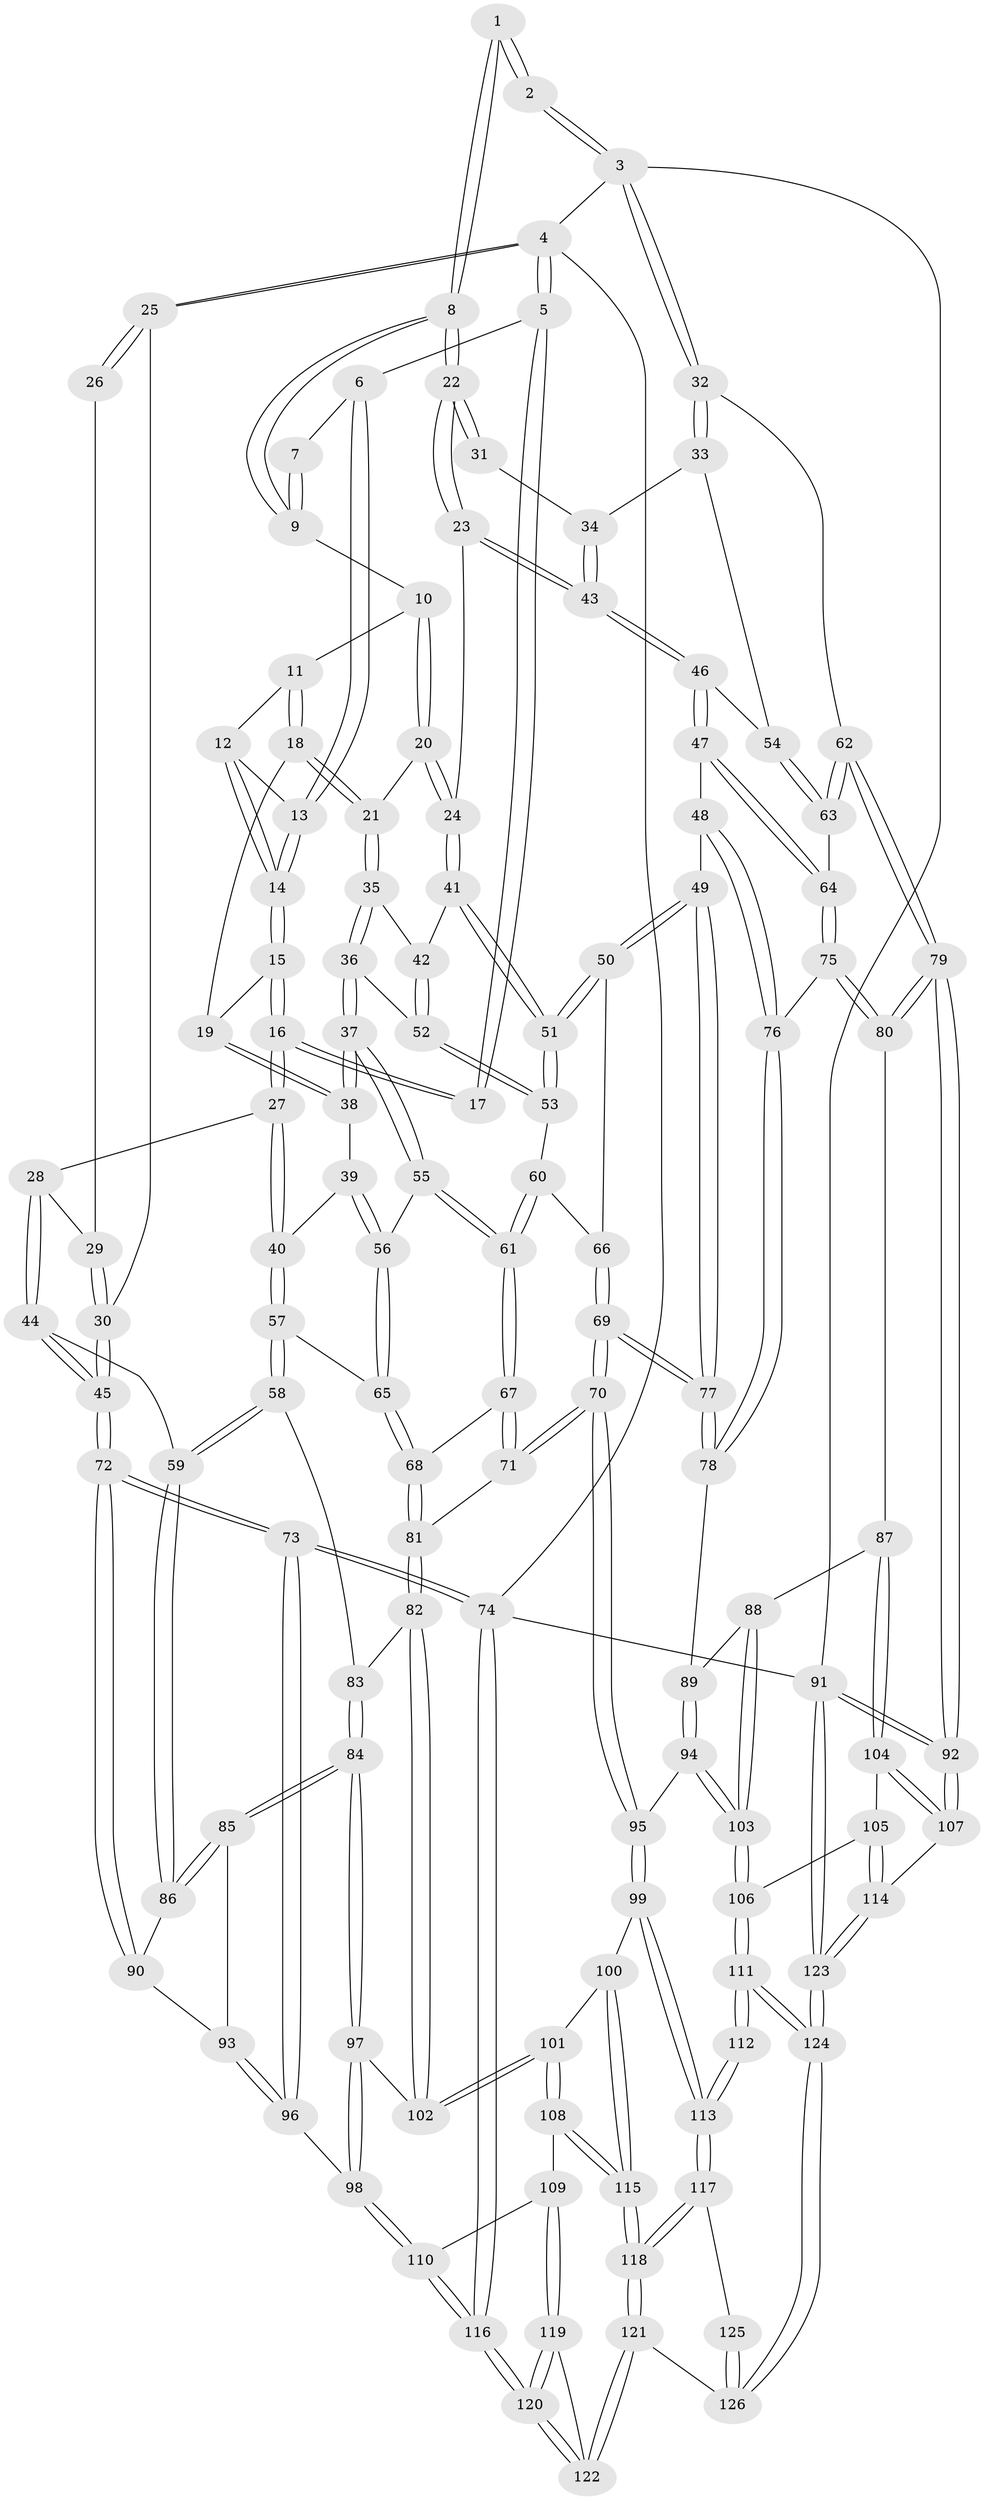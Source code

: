 // coarse degree distribution, {4: 0.4864864864864865, 6: 0.0945945945945946, 8: 0.013513513513513514, 3: 0.14864864864864866, 5: 0.25675675675675674}
// Generated by graph-tools (version 1.1) at 2025/24/03/03/25 07:24:38]
// undirected, 126 vertices, 312 edges
graph export_dot {
graph [start="1"]
  node [color=gray90,style=filled];
  1 [pos="+0.8342762013563041+0"];
  2 [pos="+1+0"];
  3 [pos="+1+0"];
  4 [pos="+0+0"];
  5 [pos="+0.2403033244624171+0"];
  6 [pos="+0.31282733907488286+0"];
  7 [pos="+0.5262607212770458+0"];
  8 [pos="+0.6816408956367072+0.16402454374864944"];
  9 [pos="+0.5556380693964614+0.06357232883136463"];
  10 [pos="+0.5052660947032691+0.08331760954381302"];
  11 [pos="+0.4896310515498282+0.08763262975652747"];
  12 [pos="+0.4475214417543914+0.06620425765010757"];
  13 [pos="+0.4088186421019198+0.028881781012287392"];
  14 [pos="+0.3282515692328209+0.15392788954005132"];
  15 [pos="+0.31170643237094214+0.17332652900448822"];
  16 [pos="+0.2820494111216392+0.16812688781064508"];
  17 [pos="+0.20206302932804598+0.0029993180373486484"];
  18 [pos="+0.42320216581740094+0.1847515378105386"];
  19 [pos="+0.3194503016085458+0.17722834650625247"];
  20 [pos="+0.5095563401286761+0.21953625231714352"];
  21 [pos="+0.4753577071885024+0.23062734011577982"];
  22 [pos="+0.6820667217965545+0.16521788353177932"];
  23 [pos="+0.6822293965880303+0.17584407214665884"];
  24 [pos="+0.6723036436391948+0.18932617658723747"];
  25 [pos="+0+0.09947292801262064"];
  26 [pos="+0.11770248403358519+0.06365371582477977"];
  27 [pos="+0.19474621824461008+0.27903295098275566"];
  28 [pos="+0.11790775273226027+0.25112796935824994"];
  29 [pos="+0.07962657481784684+0.1909782033214873"];
  30 [pos="+0+0.12755857765746034"];
  31 [pos="+0.8982206040753073+0.07459946734227799"];
  32 [pos="+1+0.13886872698374275"];
  33 [pos="+1+0.18298903657192936"];
  34 [pos="+0.897864709199275+0.23270151982905457"];
  35 [pos="+0.4722889369112547+0.26946084248007396"];
  36 [pos="+0.4596153367002897+0.3091574623927933"];
  37 [pos="+0.4185958317991958+0.34272081188294956"];
  38 [pos="+0.37979837692310764+0.32004927408399936"];
  39 [pos="+0.30147418686830657+0.34701595792128886"];
  40 [pos="+0.2039919351982358+0.3419589340729615"];
  41 [pos="+0.6508200045025966+0.2706312047839855"];
  42 [pos="+0.5916043220203144+0.306655693961577"];
  43 [pos="+0.8541803677915013+0.27361635077044033"];
  44 [pos="+0+0.39355116192932166"];
  45 [pos="+0+0.38864394087425236"];
  46 [pos="+0.8639601603861388+0.3254245699965539"];
  47 [pos="+0.8237590515597751+0.41744826164579957"];
  48 [pos="+0.7816417558029511+0.4395739091024984"];
  49 [pos="+0.7014972502200376+0.4415118018303278"];
  50 [pos="+0.6988104179594733+0.4379201343069309"];
  51 [pos="+0.6915351775006162+0.4252379526565303"];
  52 [pos="+0.544704226550346+0.3531935318458285"];
  53 [pos="+0.5443550345296038+0.38651740061693013"];
  54 [pos="+0.9132234534474165+0.33873599196528964"];
  55 [pos="+0.4197842033982754+0.40520737733444867"];
  56 [pos="+0.36555301564743103+0.4289005299425808"];
  57 [pos="+0.18588316277755337+0.41413596184194074"];
  58 [pos="+0.12235598622875378+0.45709509917714497"];
  59 [pos="+0.08949317432450629+0.46514921521662644"];
  60 [pos="+0.5184851694534737+0.42610392025452654"];
  61 [pos="+0.45597163272730895+0.4371271004482685"];
  62 [pos="+1+0.35618925852475"];
  63 [pos="+1+0.3795070521587527"];
  64 [pos="+0.92705563029602+0.49453090232795366"];
  65 [pos="+0.2983856880784086+0.4881914123456108"];
  66 [pos="+0.532788367298973+0.44125943711565585"];
  67 [pos="+0.4559441216763159+0.4377749871522544"];
  68 [pos="+0.33411558138457464+0.596106095278901"];
  69 [pos="+0.6114414480382174+0.5974221403547172"];
  70 [pos="+0.5734056566276919+0.6531265823527347"];
  71 [pos="+0.5043939855783575+0.6290612454754331"];
  72 [pos="+0+0.6520588894359496"];
  73 [pos="+0+0.7948998326936672"];
  74 [pos="+0+1"];
  75 [pos="+0.9438488072278762+0.5286619736084928"];
  76 [pos="+0.8052322967553975+0.5498286190084214"];
  77 [pos="+0.6173098315534552+0.592343834729457"];
  78 [pos="+0.8030595626962512+0.601954979161224"];
  79 [pos="+1+0.6436253526403471"];
  80 [pos="+1+0.6284728416800777"];
  81 [pos="+0.338576314503325+0.626663813254953"];
  82 [pos="+0.32244675926506505+0.6428252224502854"];
  83 [pos="+0.16478196035004467+0.5337623770329776"];
  84 [pos="+0.16861256654244797+0.6865438469015341"];
  85 [pos="+0.11704498792441834+0.6630187566559326"];
  86 [pos="+0.07713220830496237+0.5610603631318228"];
  87 [pos="+0.9158430517136907+0.6757339808302565"];
  88 [pos="+0.9000793037453656+0.6698176665303616"];
  89 [pos="+0.8312251941207677+0.6348899951219357"];
  90 [pos="+0+0.6178946670150349"];
  91 [pos="+1+1"];
  92 [pos="+1+0.9397603410802919"];
  93 [pos="+0.08505857189707001+0.671022793185035"];
  94 [pos="+0.6274947313804803+0.7592671230701116"];
  95 [pos="+0.5955614876634898+0.7262581910521447"];
  96 [pos="+0+0.788463907393004"];
  97 [pos="+0.18977533897813098+0.7029434990579837"];
  98 [pos="+0.06981815567027234+0.8259010199173598"];
  99 [pos="+0.3977349993925999+0.858298260769924"];
  100 [pos="+0.371563454138448+0.8368163764444672"];
  101 [pos="+0.28429545276240975+0.7508457090978364"];
  102 [pos="+0.2735609290727805+0.7129624358460397"];
  103 [pos="+0.6377097504903783+0.7751361970252348"];
  104 [pos="+0.877564983174106+0.7781163933169962"];
  105 [pos="+0.7883303270285267+0.8323920080208896"];
  106 [pos="+0.6703637101873464+0.8366374748394027"];
  107 [pos="+0.9820862950534821+0.8971926736575939"];
  108 [pos="+0.19972991583297195+0.8926270245571789"];
  109 [pos="+0.1570835933372261+0.8995200223395907"];
  110 [pos="+0.10302849538402463+0.876036559149237"];
  111 [pos="+0.6622998952178738+0.8752155211814485"];
  112 [pos="+0.6236778681048614+0.8895517434144157"];
  113 [pos="+0.40254534530113945+0.8929516475232394"];
  114 [pos="+0.8790959735473783+0.96026013498857"];
  115 [pos="+0.23711989328267327+0.935948608979643"];
  116 [pos="+0+1"];
  117 [pos="+0.40273214464961316+0.9499893387718151"];
  118 [pos="+0.35290564747513864+1"];
  119 [pos="+0.15640496064372245+0.9030835720329646"];
  120 [pos="+0+1"];
  121 [pos="+0.35304279471593975+1"];
  122 [pos="+0.2134974802143743+1"];
  123 [pos="+0.7582223449407625+1"];
  124 [pos="+0.7170524513773706+1"];
  125 [pos="+0.5327413196974353+0.9378355956627663"];
  126 [pos="+0.5367385340035226+1"];
  1 -- 2;
  1 -- 2;
  1 -- 8;
  1 -- 8;
  2 -- 3;
  2 -- 3;
  3 -- 4;
  3 -- 32;
  3 -- 32;
  3 -- 91;
  4 -- 5;
  4 -- 5;
  4 -- 25;
  4 -- 25;
  4 -- 74;
  5 -- 6;
  5 -- 17;
  5 -- 17;
  6 -- 7;
  6 -- 13;
  6 -- 13;
  7 -- 9;
  7 -- 9;
  8 -- 9;
  8 -- 9;
  8 -- 22;
  8 -- 22;
  9 -- 10;
  10 -- 11;
  10 -- 20;
  10 -- 20;
  11 -- 12;
  11 -- 18;
  11 -- 18;
  12 -- 13;
  12 -- 14;
  12 -- 14;
  13 -- 14;
  13 -- 14;
  14 -- 15;
  14 -- 15;
  15 -- 16;
  15 -- 16;
  15 -- 19;
  16 -- 17;
  16 -- 17;
  16 -- 27;
  16 -- 27;
  18 -- 19;
  18 -- 21;
  18 -- 21;
  19 -- 38;
  19 -- 38;
  20 -- 21;
  20 -- 24;
  20 -- 24;
  21 -- 35;
  21 -- 35;
  22 -- 23;
  22 -- 23;
  22 -- 31;
  22 -- 31;
  23 -- 24;
  23 -- 43;
  23 -- 43;
  24 -- 41;
  24 -- 41;
  25 -- 26;
  25 -- 26;
  25 -- 30;
  26 -- 29;
  27 -- 28;
  27 -- 40;
  27 -- 40;
  28 -- 29;
  28 -- 44;
  28 -- 44;
  29 -- 30;
  29 -- 30;
  30 -- 45;
  30 -- 45;
  31 -- 34;
  32 -- 33;
  32 -- 33;
  32 -- 62;
  33 -- 34;
  33 -- 54;
  34 -- 43;
  34 -- 43;
  35 -- 36;
  35 -- 36;
  35 -- 42;
  36 -- 37;
  36 -- 37;
  36 -- 52;
  37 -- 38;
  37 -- 38;
  37 -- 55;
  37 -- 55;
  38 -- 39;
  39 -- 40;
  39 -- 56;
  39 -- 56;
  40 -- 57;
  40 -- 57;
  41 -- 42;
  41 -- 51;
  41 -- 51;
  42 -- 52;
  42 -- 52;
  43 -- 46;
  43 -- 46;
  44 -- 45;
  44 -- 45;
  44 -- 59;
  45 -- 72;
  45 -- 72;
  46 -- 47;
  46 -- 47;
  46 -- 54;
  47 -- 48;
  47 -- 64;
  47 -- 64;
  48 -- 49;
  48 -- 76;
  48 -- 76;
  49 -- 50;
  49 -- 50;
  49 -- 77;
  49 -- 77;
  50 -- 51;
  50 -- 51;
  50 -- 66;
  51 -- 53;
  51 -- 53;
  52 -- 53;
  52 -- 53;
  53 -- 60;
  54 -- 63;
  54 -- 63;
  55 -- 56;
  55 -- 61;
  55 -- 61;
  56 -- 65;
  56 -- 65;
  57 -- 58;
  57 -- 58;
  57 -- 65;
  58 -- 59;
  58 -- 59;
  58 -- 83;
  59 -- 86;
  59 -- 86;
  60 -- 61;
  60 -- 61;
  60 -- 66;
  61 -- 67;
  61 -- 67;
  62 -- 63;
  62 -- 63;
  62 -- 79;
  62 -- 79;
  63 -- 64;
  64 -- 75;
  64 -- 75;
  65 -- 68;
  65 -- 68;
  66 -- 69;
  66 -- 69;
  67 -- 68;
  67 -- 71;
  67 -- 71;
  68 -- 81;
  68 -- 81;
  69 -- 70;
  69 -- 70;
  69 -- 77;
  69 -- 77;
  70 -- 71;
  70 -- 71;
  70 -- 95;
  70 -- 95;
  71 -- 81;
  72 -- 73;
  72 -- 73;
  72 -- 90;
  72 -- 90;
  73 -- 74;
  73 -- 74;
  73 -- 96;
  73 -- 96;
  74 -- 116;
  74 -- 116;
  74 -- 91;
  75 -- 76;
  75 -- 80;
  75 -- 80;
  76 -- 78;
  76 -- 78;
  77 -- 78;
  77 -- 78;
  78 -- 89;
  79 -- 80;
  79 -- 80;
  79 -- 92;
  79 -- 92;
  80 -- 87;
  81 -- 82;
  81 -- 82;
  82 -- 83;
  82 -- 102;
  82 -- 102;
  83 -- 84;
  83 -- 84;
  84 -- 85;
  84 -- 85;
  84 -- 97;
  84 -- 97;
  85 -- 86;
  85 -- 86;
  85 -- 93;
  86 -- 90;
  87 -- 88;
  87 -- 104;
  87 -- 104;
  88 -- 89;
  88 -- 103;
  88 -- 103;
  89 -- 94;
  89 -- 94;
  90 -- 93;
  91 -- 92;
  91 -- 92;
  91 -- 123;
  91 -- 123;
  92 -- 107;
  92 -- 107;
  93 -- 96;
  93 -- 96;
  94 -- 95;
  94 -- 103;
  94 -- 103;
  95 -- 99;
  95 -- 99;
  96 -- 98;
  97 -- 98;
  97 -- 98;
  97 -- 102;
  98 -- 110;
  98 -- 110;
  99 -- 100;
  99 -- 113;
  99 -- 113;
  100 -- 101;
  100 -- 115;
  100 -- 115;
  101 -- 102;
  101 -- 102;
  101 -- 108;
  101 -- 108;
  103 -- 106;
  103 -- 106;
  104 -- 105;
  104 -- 107;
  104 -- 107;
  105 -- 106;
  105 -- 114;
  105 -- 114;
  106 -- 111;
  106 -- 111;
  107 -- 114;
  108 -- 109;
  108 -- 115;
  108 -- 115;
  109 -- 110;
  109 -- 119;
  109 -- 119;
  110 -- 116;
  110 -- 116;
  111 -- 112;
  111 -- 112;
  111 -- 124;
  111 -- 124;
  112 -- 113;
  112 -- 113;
  113 -- 117;
  113 -- 117;
  114 -- 123;
  114 -- 123;
  115 -- 118;
  115 -- 118;
  116 -- 120;
  116 -- 120;
  117 -- 118;
  117 -- 118;
  117 -- 125;
  118 -- 121;
  118 -- 121;
  119 -- 120;
  119 -- 120;
  119 -- 122;
  120 -- 122;
  120 -- 122;
  121 -- 122;
  121 -- 122;
  121 -- 126;
  123 -- 124;
  123 -- 124;
  124 -- 126;
  124 -- 126;
  125 -- 126;
  125 -- 126;
}
